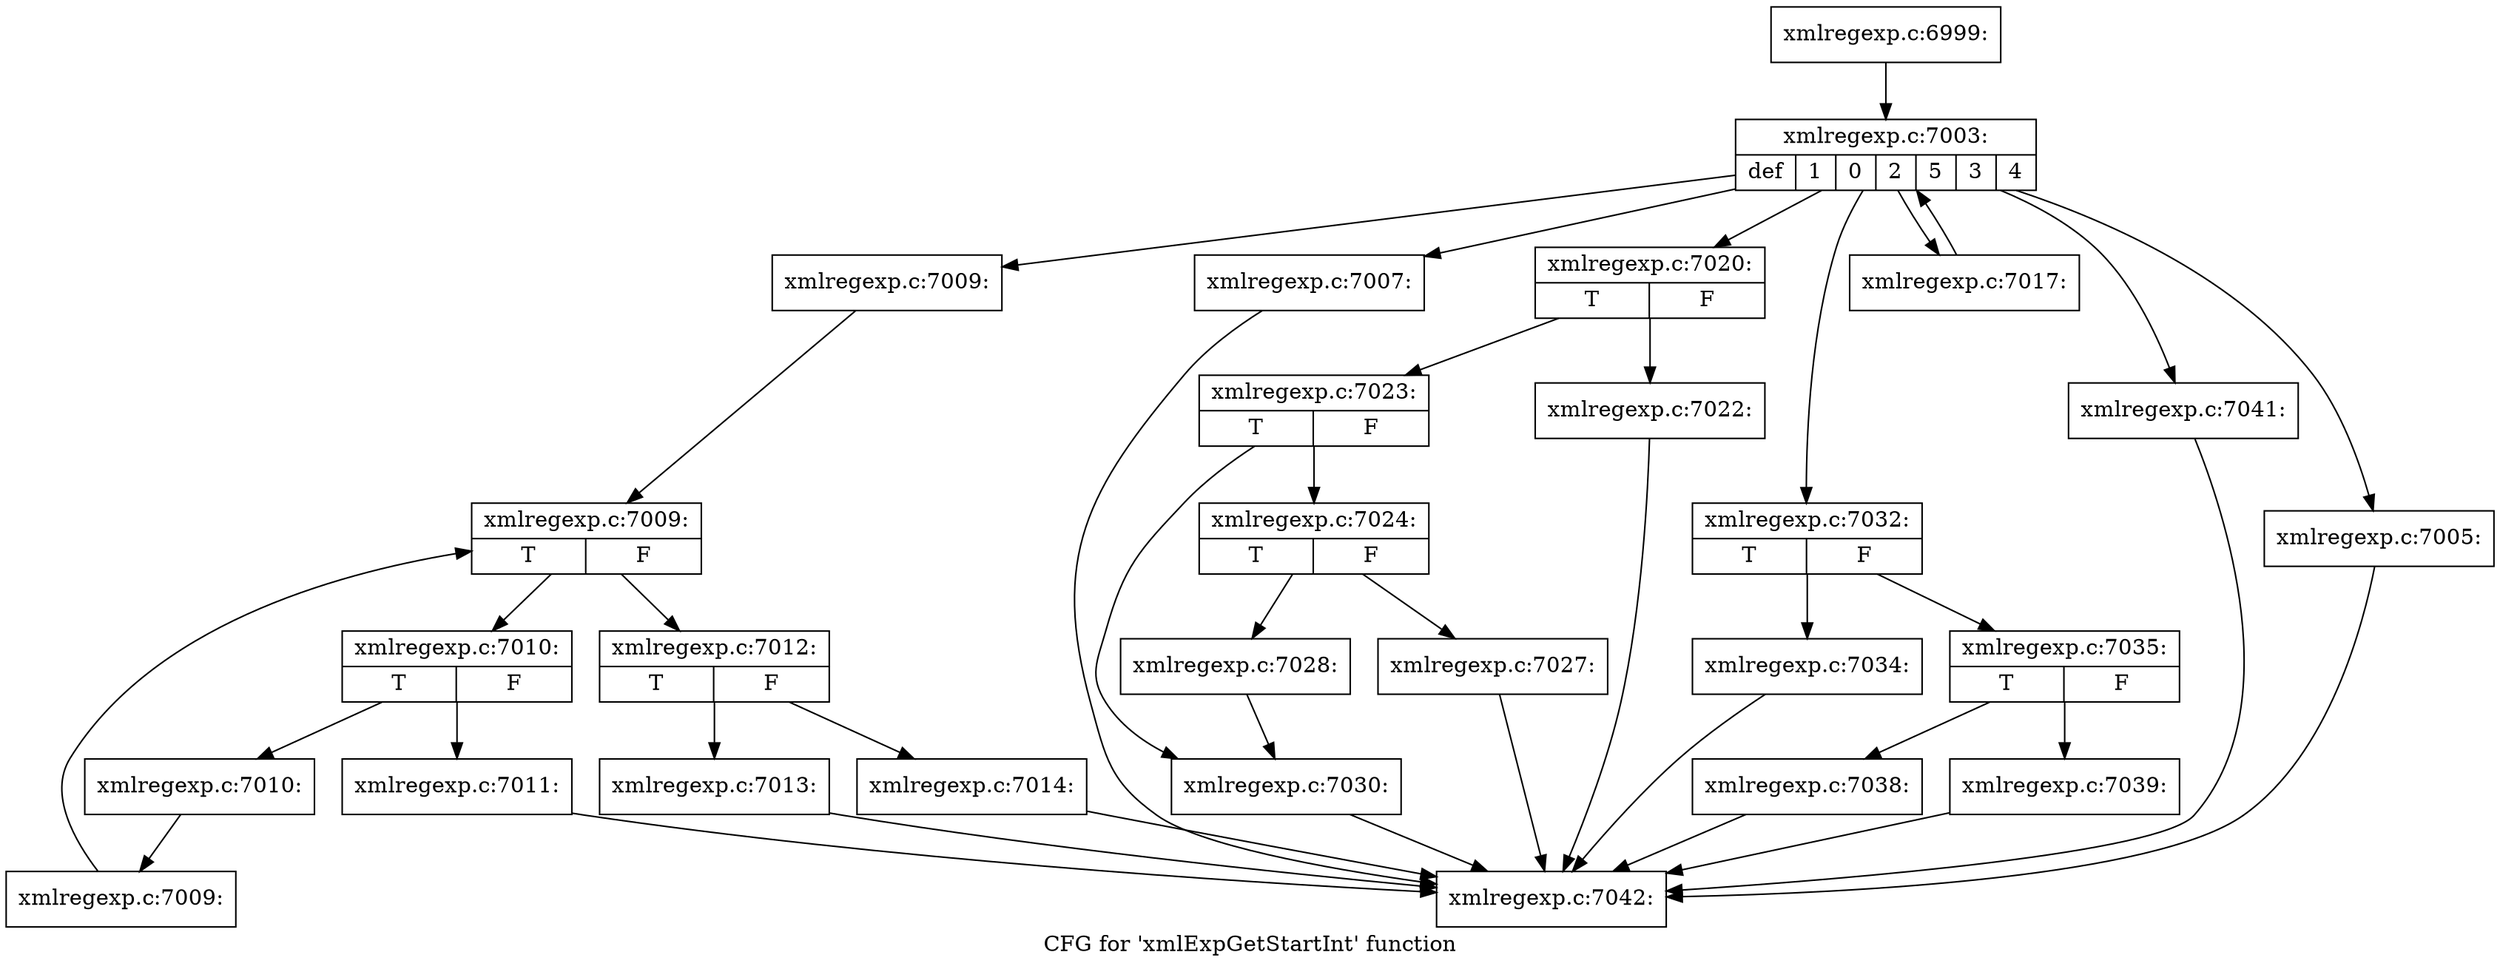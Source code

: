 digraph "CFG for 'xmlExpGetStartInt' function" {
	label="CFG for 'xmlExpGetStartInt' function";

	Node0x450d310 [shape=record,label="{xmlregexp.c:6999:}"];
	Node0x450d310 -> Node0x4513770;
	Node0x4513770 [shape=record,label="{xmlregexp.c:7003:|{<s0>def|<s1>1|<s2>0|<s3>2|<s4>5|<s5>3|<s6>4}}"];
	Node0x4513770 -> Node0x4513850;
	Node0x4513770 -> Node0x4513e00;
	Node0x4513770 -> Node0x4513fc0;
	Node0x4513770 -> Node0x4514180;
	Node0x4513770 -> Node0x4515f80;
	Node0x4513770 -> Node0x4516300;
	Node0x4513770 -> Node0x4518720;
	Node0x4513e00 [shape=record,label="{xmlregexp.c:7005:}"];
	Node0x4513e00 -> Node0x450baf0;
	Node0x4513fc0 [shape=record,label="{xmlregexp.c:7007:}"];
	Node0x4513fc0 -> Node0x450baf0;
	Node0x4514180 [shape=record,label="{xmlregexp.c:7009:}"];
	Node0x4514180 -> Node0x45143a0;
	Node0x45143a0 [shape=record,label="{xmlregexp.c:7009:|{<s0>T|<s1>F}}"];
	Node0x45143a0 -> Node0x4514680;
	Node0x45143a0 -> Node0x4514200;
	Node0x4514680 [shape=record,label="{xmlregexp.c:7010:|{<s0>T|<s1>F}}"];
	Node0x4514680 -> Node0x45149b0;
	Node0x4514680 -> Node0x4514a00;
	Node0x45149b0 [shape=record,label="{xmlregexp.c:7011:}"];
	Node0x45149b0 -> Node0x450baf0;
	Node0x4514a00 [shape=record,label="{xmlregexp.c:7010:}"];
	Node0x4514a00 -> Node0x45145f0;
	Node0x45145f0 [shape=record,label="{xmlregexp.c:7009:}"];
	Node0x45145f0 -> Node0x45143a0;
	Node0x4514200 [shape=record,label="{xmlregexp.c:7012:|{<s0>T|<s1>F}}"];
	Node0x4514200 -> Node0x4515460;
	Node0x4514200 -> Node0x45154b0;
	Node0x4515460 [shape=record,label="{xmlregexp.c:7013:}"];
	Node0x4515460 -> Node0x450baf0;
	Node0x45154b0 [shape=record,label="{xmlregexp.c:7014:}"];
	Node0x45154b0 -> Node0x450baf0;
	Node0x4515f80 [shape=record,label="{xmlregexp.c:7017:}"];
	Node0x4515f80 -> Node0x4513770;
	Node0x4516300 [shape=record,label="{xmlregexp.c:7020:|{<s0>T|<s1>F}}"];
	Node0x4516300 -> Node0x45169f0;
	Node0x4516300 -> Node0x4516a40;
	Node0x45169f0 [shape=record,label="{xmlregexp.c:7022:}"];
	Node0x45169f0 -> Node0x450baf0;
	Node0x4516a40 [shape=record,label="{xmlregexp.c:7023:|{<s0>T|<s1>F}}"];
	Node0x4516a40 -> Node0x4516f30;
	Node0x4516a40 -> Node0x4516f80;
	Node0x4516f30 [shape=record,label="{xmlregexp.c:7024:|{<s0>T|<s1>F}}"];
	Node0x4516f30 -> Node0x4517da0;
	Node0x4516f30 -> Node0x4517df0;
	Node0x4517da0 [shape=record,label="{xmlregexp.c:7027:}"];
	Node0x4517da0 -> Node0x450baf0;
	Node0x4517df0 [shape=record,label="{xmlregexp.c:7028:}"];
	Node0x4517df0 -> Node0x4516f80;
	Node0x4516f80 [shape=record,label="{xmlregexp.c:7030:}"];
	Node0x4516f80 -> Node0x450baf0;
	Node0x4518720 [shape=record,label="{xmlregexp.c:7032:|{<s0>T|<s1>F}}"];
	Node0x4518720 -> Node0x4518e10;
	Node0x4518720 -> Node0x4518e60;
	Node0x4518e10 [shape=record,label="{xmlregexp.c:7034:}"];
	Node0x4518e10 -> Node0x450baf0;
	Node0x4518e60 [shape=record,label="{xmlregexp.c:7035:|{<s0>T|<s1>F}}"];
	Node0x4518e60 -> Node0x4519b90;
	Node0x4518e60 -> Node0x4519be0;
	Node0x4519b90 [shape=record,label="{xmlregexp.c:7038:}"];
	Node0x4519b90 -> Node0x450baf0;
	Node0x4519be0 [shape=record,label="{xmlregexp.c:7039:}"];
	Node0x4519be0 -> Node0x450baf0;
	Node0x4513850 [shape=record,label="{xmlregexp.c:7041:}"];
	Node0x4513850 -> Node0x450baf0;
	Node0x450baf0 [shape=record,label="{xmlregexp.c:7042:}"];
}
